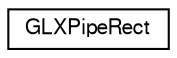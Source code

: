 digraph "Graphical Class Hierarchy"
{
  edge [fontname="FreeSans",fontsize="10",labelfontname="FreeSans",labelfontsize="10"];
  node [fontname="FreeSans",fontsize="10",shape=record];
  rankdir="LR";
  Node1 [label="GLXPipeRect",height=0.2,width=0.4,color="black", fillcolor="white", style="filled",URL="$dc/d27/struct_g_l_x_pipe_rect.html"];
}
